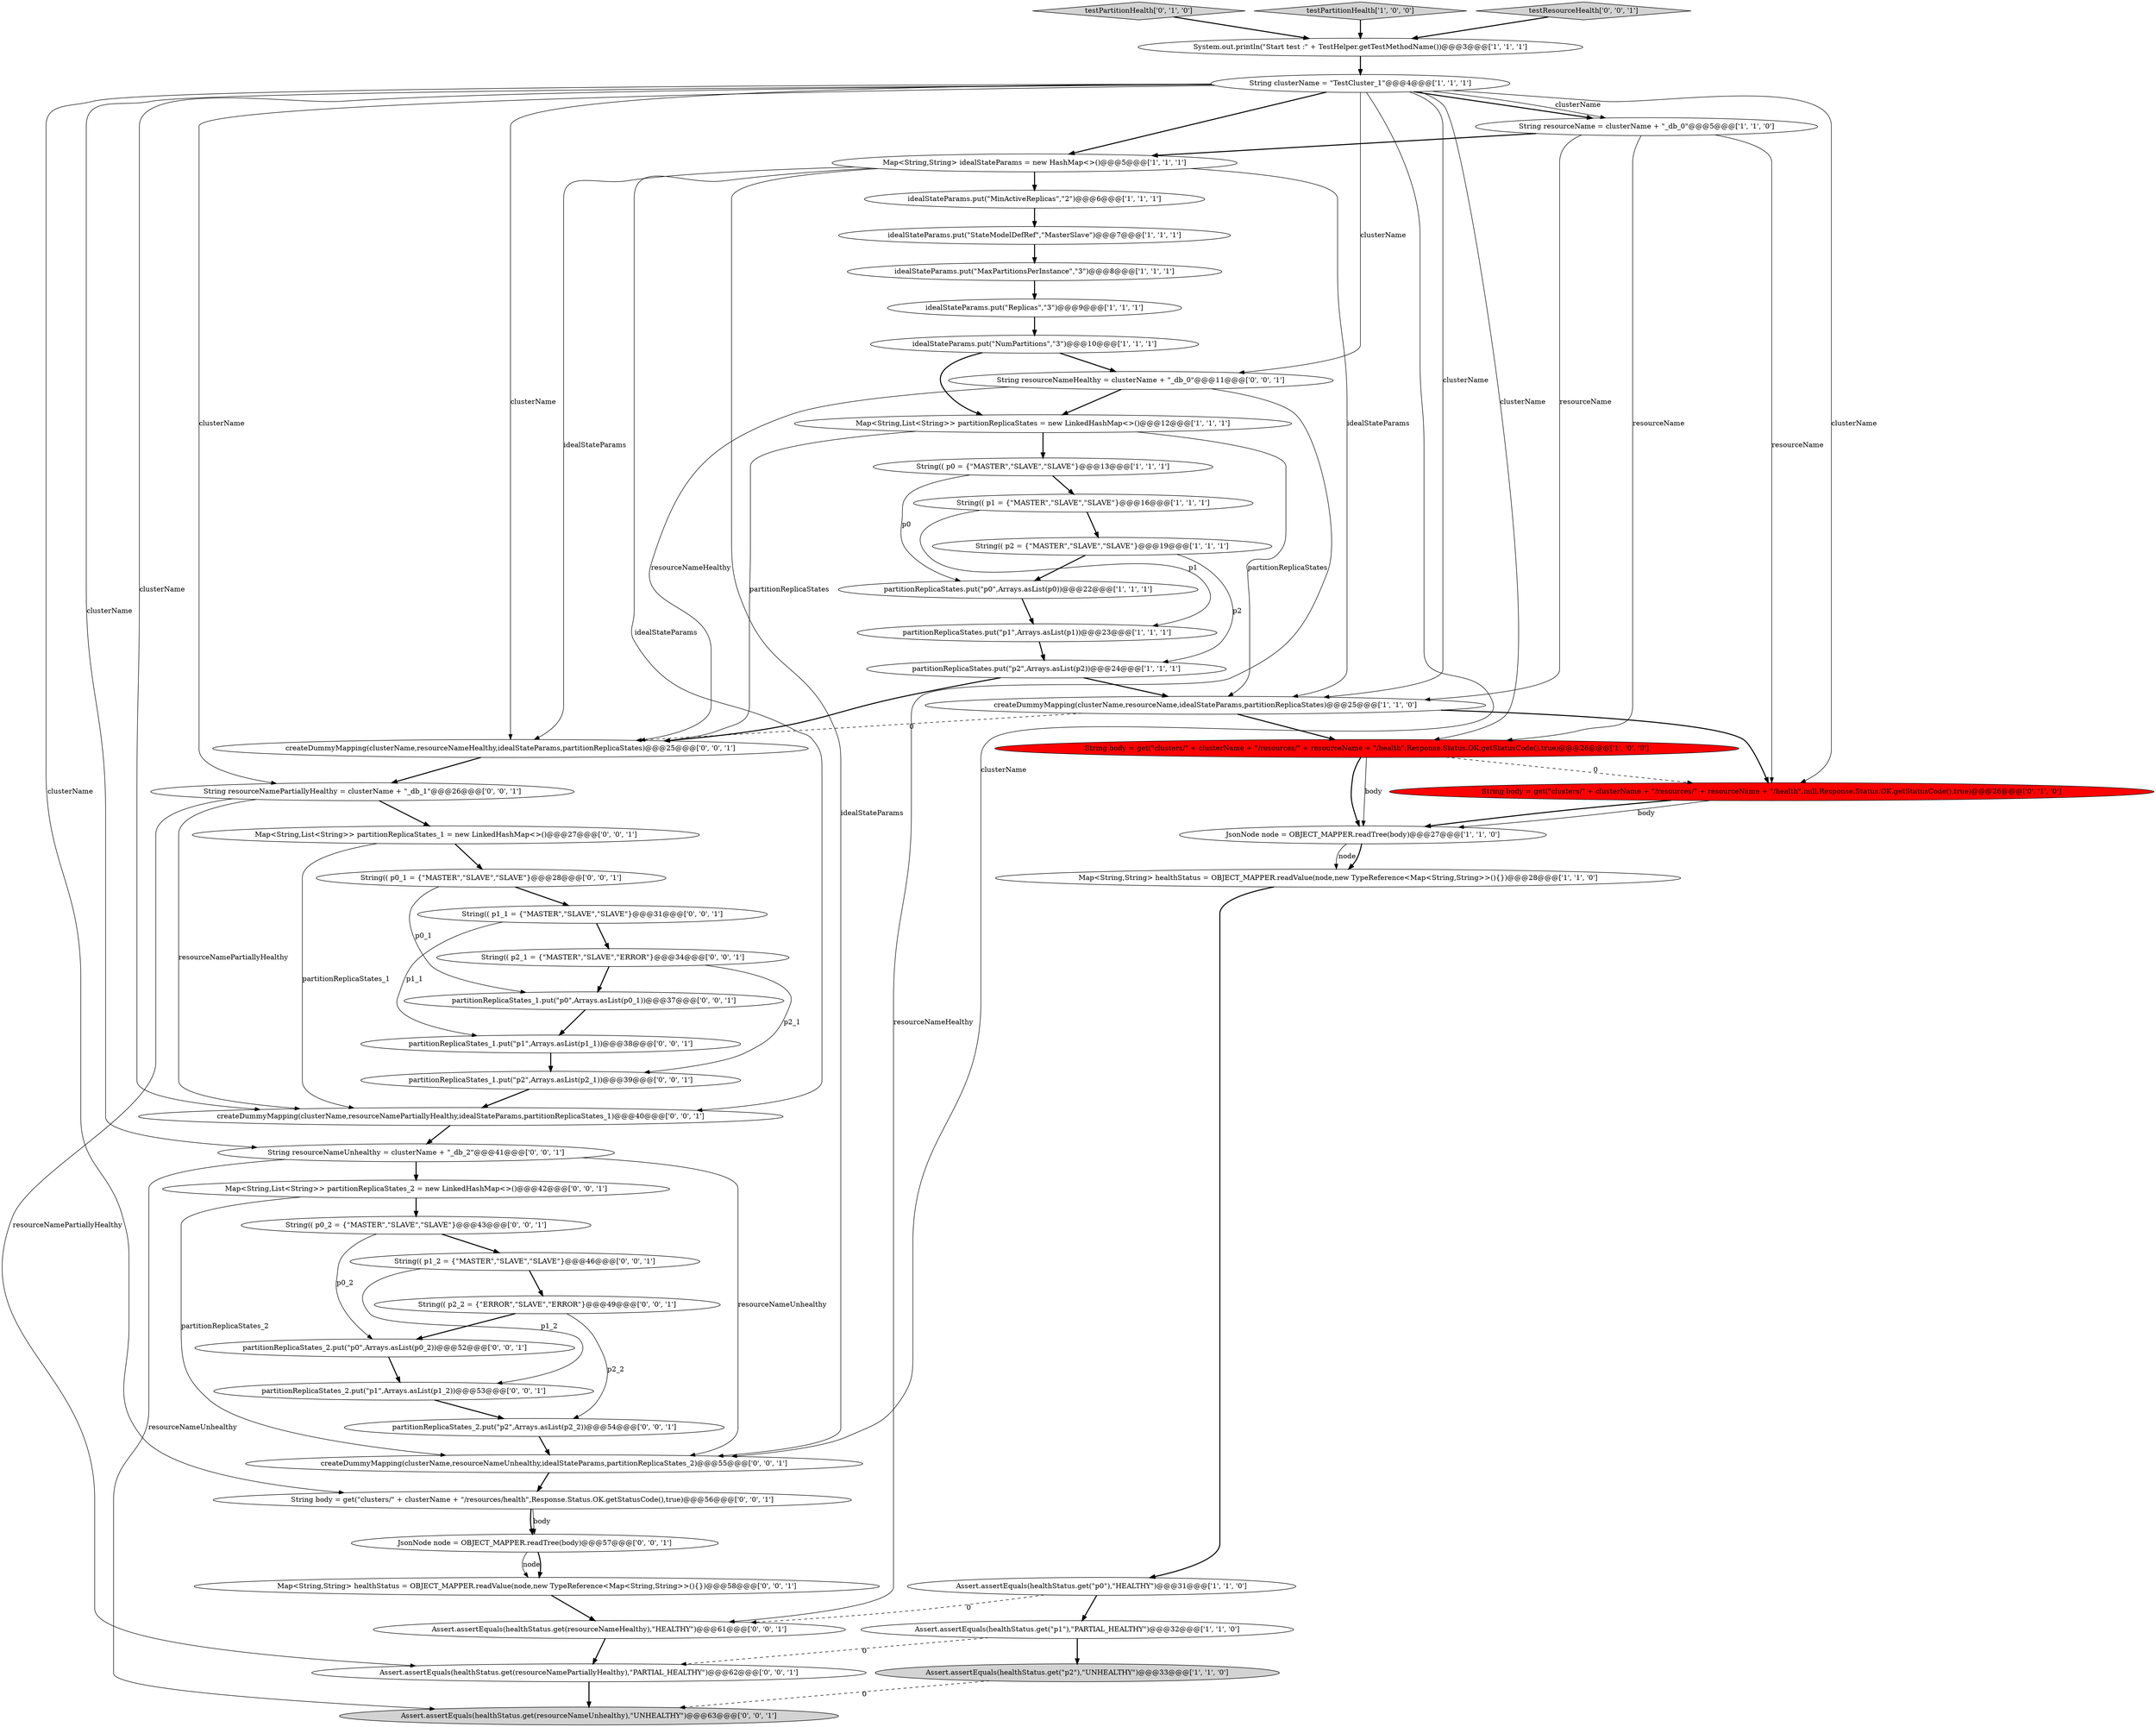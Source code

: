digraph {
9 [style = filled, label = "idealStateParams.put(\"Replicas\",\"3\")@@@9@@@['1', '1', '1']", fillcolor = white, shape = ellipse image = "AAA0AAABBB1BBB"];
7 [style = filled, label = "String(( p0 = {\"MASTER\",\"SLAVE\",\"SLAVE\"}@@@13@@@['1', '1', '1']", fillcolor = white, shape = ellipse image = "AAA0AAABBB1BBB"];
24 [style = filled, label = "String body = get(\"clusters/\" + clusterName + \"/resources/\" + resourceName + \"/health\",null,Response.Status.OK.getStatusCode(),true)@@@26@@@['0', '1', '0']", fillcolor = red, shape = ellipse image = "AAA1AAABBB2BBB"];
31 [style = filled, label = "partitionReplicaStates_2.put(\"p1\",Arrays.asList(p1_2))@@@53@@@['0', '0', '1']", fillcolor = white, shape = ellipse image = "AAA0AAABBB3BBB"];
34 [style = filled, label = "String(( p2_1 = {\"MASTER\",\"SLAVE\",\"ERROR\"}@@@34@@@['0', '0', '1']", fillcolor = white, shape = ellipse image = "AAA0AAABBB3BBB"];
44 [style = filled, label = "String(( p0_2 = {\"MASTER\",\"SLAVE\",\"SLAVE\"}@@@43@@@['0', '0', '1']", fillcolor = white, shape = ellipse image = "AAA0AAABBB3BBB"];
6 [style = filled, label = "String body = get(\"clusters/\" + clusterName + \"/resources/\" + resourceName + \"/health\",Response.Status.OK.getStatusCode(),true)@@@26@@@['1', '0', '0']", fillcolor = red, shape = ellipse image = "AAA1AAABBB1BBB"];
42 [style = filled, label = "createDummyMapping(clusterName,resourceNameUnhealthy,idealStateParams,partitionReplicaStates_2)@@@55@@@['0', '0', '1']", fillcolor = white, shape = ellipse image = "AAA0AAABBB3BBB"];
48 [style = filled, label = "partitionReplicaStates_2.put(\"p0\",Arrays.asList(p0_2))@@@52@@@['0', '0', '1']", fillcolor = white, shape = ellipse image = "AAA0AAABBB3BBB"];
21 [style = filled, label = "idealStateParams.put(\"NumPartitions\",\"3\")@@@10@@@['1', '1', '1']", fillcolor = white, shape = ellipse image = "AAA0AAABBB1BBB"];
30 [style = filled, label = "Assert.assertEquals(healthStatus.get(resourceNameHealthy),\"HEALTHY\")@@@61@@@['0', '0', '1']", fillcolor = white, shape = ellipse image = "AAA0AAABBB3BBB"];
5 [style = filled, label = "idealStateParams.put(\"StateModelDefRef\",\"MasterSlave\")@@@7@@@['1', '1', '1']", fillcolor = white, shape = ellipse image = "AAA0AAABBB1BBB"];
33 [style = filled, label = "String(( p1_1 = {\"MASTER\",\"SLAVE\",\"SLAVE\"}@@@31@@@['0', '0', '1']", fillcolor = white, shape = ellipse image = "AAA0AAABBB3BBB"];
41 [style = filled, label = "partitionReplicaStates_1.put(\"p0\",Arrays.asList(p0_1))@@@37@@@['0', '0', '1']", fillcolor = white, shape = ellipse image = "AAA0AAABBB3BBB"];
3 [style = filled, label = "Map<String,String> healthStatus = OBJECT_MAPPER.readValue(node,new TypeReference<Map<String,String>>(){})@@@28@@@['1', '1', '0']", fillcolor = white, shape = ellipse image = "AAA0AAABBB1BBB"];
4 [style = filled, label = "createDummyMapping(clusterName,resourceName,idealStateParams,partitionReplicaStates)@@@25@@@['1', '1', '0']", fillcolor = white, shape = ellipse image = "AAA0AAABBB1BBB"];
22 [style = filled, label = "JsonNode node = OBJECT_MAPPER.readTree(body)@@@27@@@['1', '1', '0']", fillcolor = white, shape = ellipse image = "AAA0AAABBB1BBB"];
11 [style = filled, label = "String resourceName = clusterName + \"_db_0\"@@@5@@@['1', '1', '0']", fillcolor = white, shape = ellipse image = "AAA0AAABBB1BBB"];
16 [style = filled, label = "partitionReplicaStates.put(\"p0\",Arrays.asList(p0))@@@22@@@['1', '1', '1']", fillcolor = white, shape = ellipse image = "AAA0AAABBB1BBB"];
13 [style = filled, label = "idealStateParams.put(\"MinActiveReplicas\",\"2\")@@@6@@@['1', '1', '1']", fillcolor = white, shape = ellipse image = "AAA0AAABBB1BBB"];
39 [style = filled, label = "Assert.assertEquals(healthStatus.get(resourceNamePartiallyHealthy),\"PARTIAL_HEALTHY\")@@@62@@@['0', '0', '1']", fillcolor = white, shape = ellipse image = "AAA0AAABBB3BBB"];
18 [style = filled, label = "String(( p1 = {\"MASTER\",\"SLAVE\",\"SLAVE\"}@@@16@@@['1', '1', '1']", fillcolor = white, shape = ellipse image = "AAA0AAABBB1BBB"];
25 [style = filled, label = "testPartitionHealth['0', '1', '0']", fillcolor = lightgray, shape = diamond image = "AAA0AAABBB2BBB"];
15 [style = filled, label = "Map<String,String> idealStateParams = new HashMap<>()@@@5@@@['1', '1', '1']", fillcolor = white, shape = ellipse image = "AAA0AAABBB1BBB"];
46 [style = filled, label = "Map<String,List<String>> partitionReplicaStates_1 = new LinkedHashMap<>()@@@27@@@['0', '0', '1']", fillcolor = white, shape = ellipse image = "AAA0AAABBB3BBB"];
49 [style = filled, label = "String resourceNameHealthy = clusterName + \"_db_0\"@@@11@@@['0', '0', '1']", fillcolor = white, shape = ellipse image = "AAA0AAABBB3BBB"];
17 [style = filled, label = "partitionReplicaStates.put(\"p2\",Arrays.asList(p2))@@@24@@@['1', '1', '1']", fillcolor = white, shape = ellipse image = "AAA0AAABBB1BBB"];
35 [style = filled, label = "String body = get(\"clusters/\" + clusterName + \"/resources/health\",Response.Status.OK.getStatusCode(),true)@@@56@@@['0', '0', '1']", fillcolor = white, shape = ellipse image = "AAA0AAABBB3BBB"];
50 [style = filled, label = "String(( p0_1 = {\"MASTER\",\"SLAVE\",\"SLAVE\"}@@@28@@@['0', '0', '1']", fillcolor = white, shape = ellipse image = "AAA0AAABBB3BBB"];
45 [style = filled, label = "Assert.assertEquals(healthStatus.get(resourceNameUnhealthy),\"UNHEALTHY\")@@@63@@@['0', '0', '1']", fillcolor = lightgray, shape = ellipse image = "AAA0AAABBB3BBB"];
27 [style = filled, label = "createDummyMapping(clusterName,resourceNamePartiallyHealthy,idealStateParams,partitionReplicaStates_1)@@@40@@@['0', '0', '1']", fillcolor = white, shape = ellipse image = "AAA0AAABBB3BBB"];
47 [style = filled, label = "Map<String,String> healthStatus = OBJECT_MAPPER.readValue(node,new TypeReference<Map<String,String>>(){})@@@58@@@['0', '0', '1']", fillcolor = white, shape = ellipse image = "AAA0AAABBB3BBB"];
20 [style = filled, label = "testPartitionHealth['1', '0', '0']", fillcolor = lightgray, shape = diamond image = "AAA0AAABBB1BBB"];
40 [style = filled, label = "partitionReplicaStates_2.put(\"p2\",Arrays.asList(p2_2))@@@54@@@['0', '0', '1']", fillcolor = white, shape = ellipse image = "AAA0AAABBB3BBB"];
2 [style = filled, label = "Map<String,List<String>> partitionReplicaStates = new LinkedHashMap<>()@@@12@@@['1', '1', '1']", fillcolor = white, shape = ellipse image = "AAA0AAABBB1BBB"];
14 [style = filled, label = "String clusterName = \"TestCluster_1\"@@@4@@@['1', '1', '1']", fillcolor = white, shape = ellipse image = "AAA0AAABBB1BBB"];
19 [style = filled, label = "partitionReplicaStates.put(\"p1\",Arrays.asList(p1))@@@23@@@['1', '1', '1']", fillcolor = white, shape = ellipse image = "AAA0AAABBB1BBB"];
0 [style = filled, label = "System.out.println(\"Start test :\" + TestHelper.getTestMethodName())@@@3@@@['1', '1', '1']", fillcolor = white, shape = ellipse image = "AAA0AAABBB1BBB"];
28 [style = filled, label = "String(( p2_2 = {\"ERROR\",\"SLAVE\",\"ERROR\"}@@@49@@@['0', '0', '1']", fillcolor = white, shape = ellipse image = "AAA0AAABBB3BBB"];
29 [style = filled, label = "createDummyMapping(clusterName,resourceNameHealthy,idealStateParams,partitionReplicaStates)@@@25@@@['0', '0', '1']", fillcolor = white, shape = ellipse image = "AAA0AAABBB3BBB"];
52 [style = filled, label = "testResourceHealth['0', '0', '1']", fillcolor = lightgray, shape = diamond image = "AAA0AAABBB3BBB"];
23 [style = filled, label = "Assert.assertEquals(healthStatus.get(\"p0\"),\"HEALTHY\")@@@31@@@['1', '1', '0']", fillcolor = white, shape = ellipse image = "AAA0AAABBB1BBB"];
26 [style = filled, label = "Map<String,List<String>> partitionReplicaStates_2 = new LinkedHashMap<>()@@@42@@@['0', '0', '1']", fillcolor = white, shape = ellipse image = "AAA0AAABBB3BBB"];
32 [style = filled, label = "String(( p1_2 = {\"MASTER\",\"SLAVE\",\"SLAVE\"}@@@46@@@['0', '0', '1']", fillcolor = white, shape = ellipse image = "AAA0AAABBB3BBB"];
36 [style = filled, label = "String resourceNameUnhealthy = clusterName + \"_db_2\"@@@41@@@['0', '0', '1']", fillcolor = white, shape = ellipse image = "AAA0AAABBB3BBB"];
10 [style = filled, label = "Assert.assertEquals(healthStatus.get(\"p2\"),\"UNHEALTHY\")@@@33@@@['1', '1', '0']", fillcolor = lightgray, shape = ellipse image = "AAA0AAABBB1BBB"];
37 [style = filled, label = "JsonNode node = OBJECT_MAPPER.readTree(body)@@@57@@@['0', '0', '1']", fillcolor = white, shape = ellipse image = "AAA0AAABBB3BBB"];
51 [style = filled, label = "partitionReplicaStates_1.put(\"p2\",Arrays.asList(p2_1))@@@39@@@['0', '0', '1']", fillcolor = white, shape = ellipse image = "AAA0AAABBB3BBB"];
8 [style = filled, label = "String(( p2 = {\"MASTER\",\"SLAVE\",\"SLAVE\"}@@@19@@@['1', '1', '1']", fillcolor = white, shape = ellipse image = "AAA0AAABBB1BBB"];
1 [style = filled, label = "idealStateParams.put(\"MaxPartitionsPerInstance\",\"3\")@@@8@@@['1', '1', '1']", fillcolor = white, shape = ellipse image = "AAA0AAABBB1BBB"];
43 [style = filled, label = "String resourceNamePartiallyHealthy = clusterName + \"_db_1\"@@@26@@@['0', '0', '1']", fillcolor = white, shape = ellipse image = "AAA0AAABBB3BBB"];
38 [style = filled, label = "partitionReplicaStates_1.put(\"p1\",Arrays.asList(p1_1))@@@38@@@['0', '0', '1']", fillcolor = white, shape = ellipse image = "AAA0AAABBB3BBB"];
12 [style = filled, label = "Assert.assertEquals(healthStatus.get(\"p1\"),\"PARTIAL_HEALTHY\")@@@32@@@['1', '1', '0']", fillcolor = white, shape = ellipse image = "AAA0AAABBB1BBB"];
8->16 [style = bold, label=""];
6->22 [style = bold, label=""];
32->31 [style = solid, label="p1_2"];
38->51 [style = bold, label=""];
20->0 [style = bold, label=""];
14->4 [style = solid, label="clusterName"];
2->4 [style = solid, label="partitionReplicaStates"];
36->42 [style = solid, label="resourceNameUnhealthy"];
24->22 [style = solid, label="body"];
21->2 [style = bold, label=""];
37->47 [style = solid, label="node"];
0->14 [style = bold, label=""];
12->10 [style = bold, label=""];
14->24 [style = solid, label="clusterName"];
35->37 [style = bold, label=""];
9->21 [style = bold, label=""];
29->43 [style = bold, label=""];
2->29 [style = solid, label="partitionReplicaStates"];
31->40 [style = bold, label=""];
23->12 [style = bold, label=""];
11->24 [style = solid, label="resourceName"];
46->50 [style = bold, label=""];
49->30 [style = solid, label="resourceNameHealthy"];
14->11 [style = bold, label=""];
15->13 [style = bold, label=""];
43->27 [style = solid, label="resourceNamePartiallyHealthy"];
33->38 [style = solid, label="p1_1"];
39->45 [style = bold, label=""];
46->27 [style = solid, label="partitionReplicaStates_1"];
16->19 [style = bold, label=""];
43->46 [style = bold, label=""];
7->16 [style = solid, label="p0"];
5->1 [style = bold, label=""];
15->29 [style = solid, label="idealStateParams"];
3->23 [style = bold, label=""];
52->0 [style = bold, label=""];
11->6 [style = solid, label="resourceName"];
15->42 [style = solid, label="idealStateParams"];
44->32 [style = bold, label=""];
15->4 [style = solid, label="idealStateParams"];
13->5 [style = bold, label=""];
51->27 [style = bold, label=""];
41->38 [style = bold, label=""];
14->15 [style = bold, label=""];
26->42 [style = solid, label="partitionReplicaStates_2"];
8->17 [style = solid, label="p2"];
14->35 [style = solid, label="clusterName"];
10->45 [style = dashed, label="0"];
12->39 [style = dashed, label="0"];
37->47 [style = bold, label=""];
25->0 [style = bold, label=""];
4->24 [style = bold, label=""];
34->51 [style = solid, label="p2_1"];
14->42 [style = solid, label="clusterName"];
43->39 [style = solid, label="resourceNamePartiallyHealthy"];
36->45 [style = solid, label="resourceNameUnhealthy"];
19->17 [style = bold, label=""];
1->9 [style = bold, label=""];
48->31 [style = bold, label=""];
14->49 [style = solid, label="clusterName"];
15->27 [style = solid, label="idealStateParams"];
26->44 [style = bold, label=""];
14->29 [style = solid, label="clusterName"];
7->18 [style = bold, label=""];
14->43 [style = solid, label="clusterName"];
49->2 [style = bold, label=""];
21->49 [style = bold, label=""];
18->8 [style = bold, label=""];
50->33 [style = bold, label=""];
22->3 [style = solid, label="node"];
14->6 [style = solid, label="clusterName"];
17->4 [style = bold, label=""];
6->22 [style = solid, label="body"];
14->36 [style = solid, label="clusterName"];
11->4 [style = solid, label="resourceName"];
28->40 [style = solid, label="p2_2"];
27->36 [style = bold, label=""];
4->6 [style = bold, label=""];
50->41 [style = solid, label="p0_1"];
34->41 [style = bold, label=""];
36->26 [style = bold, label=""];
14->27 [style = solid, label="clusterName"];
24->22 [style = bold, label=""];
11->15 [style = bold, label=""];
35->37 [style = solid, label="body"];
47->30 [style = bold, label=""];
42->35 [style = bold, label=""];
22->3 [style = bold, label=""];
49->29 [style = solid, label="resourceNameHealthy"];
18->19 [style = solid, label="p1"];
6->24 [style = dashed, label="0"];
23->30 [style = dashed, label="0"];
30->39 [style = bold, label=""];
28->48 [style = bold, label=""];
44->48 [style = solid, label="p0_2"];
2->7 [style = bold, label=""];
14->11 [style = solid, label="clusterName"];
4->29 [style = dashed, label="0"];
17->29 [style = bold, label=""];
33->34 [style = bold, label=""];
32->28 [style = bold, label=""];
40->42 [style = bold, label=""];
}
